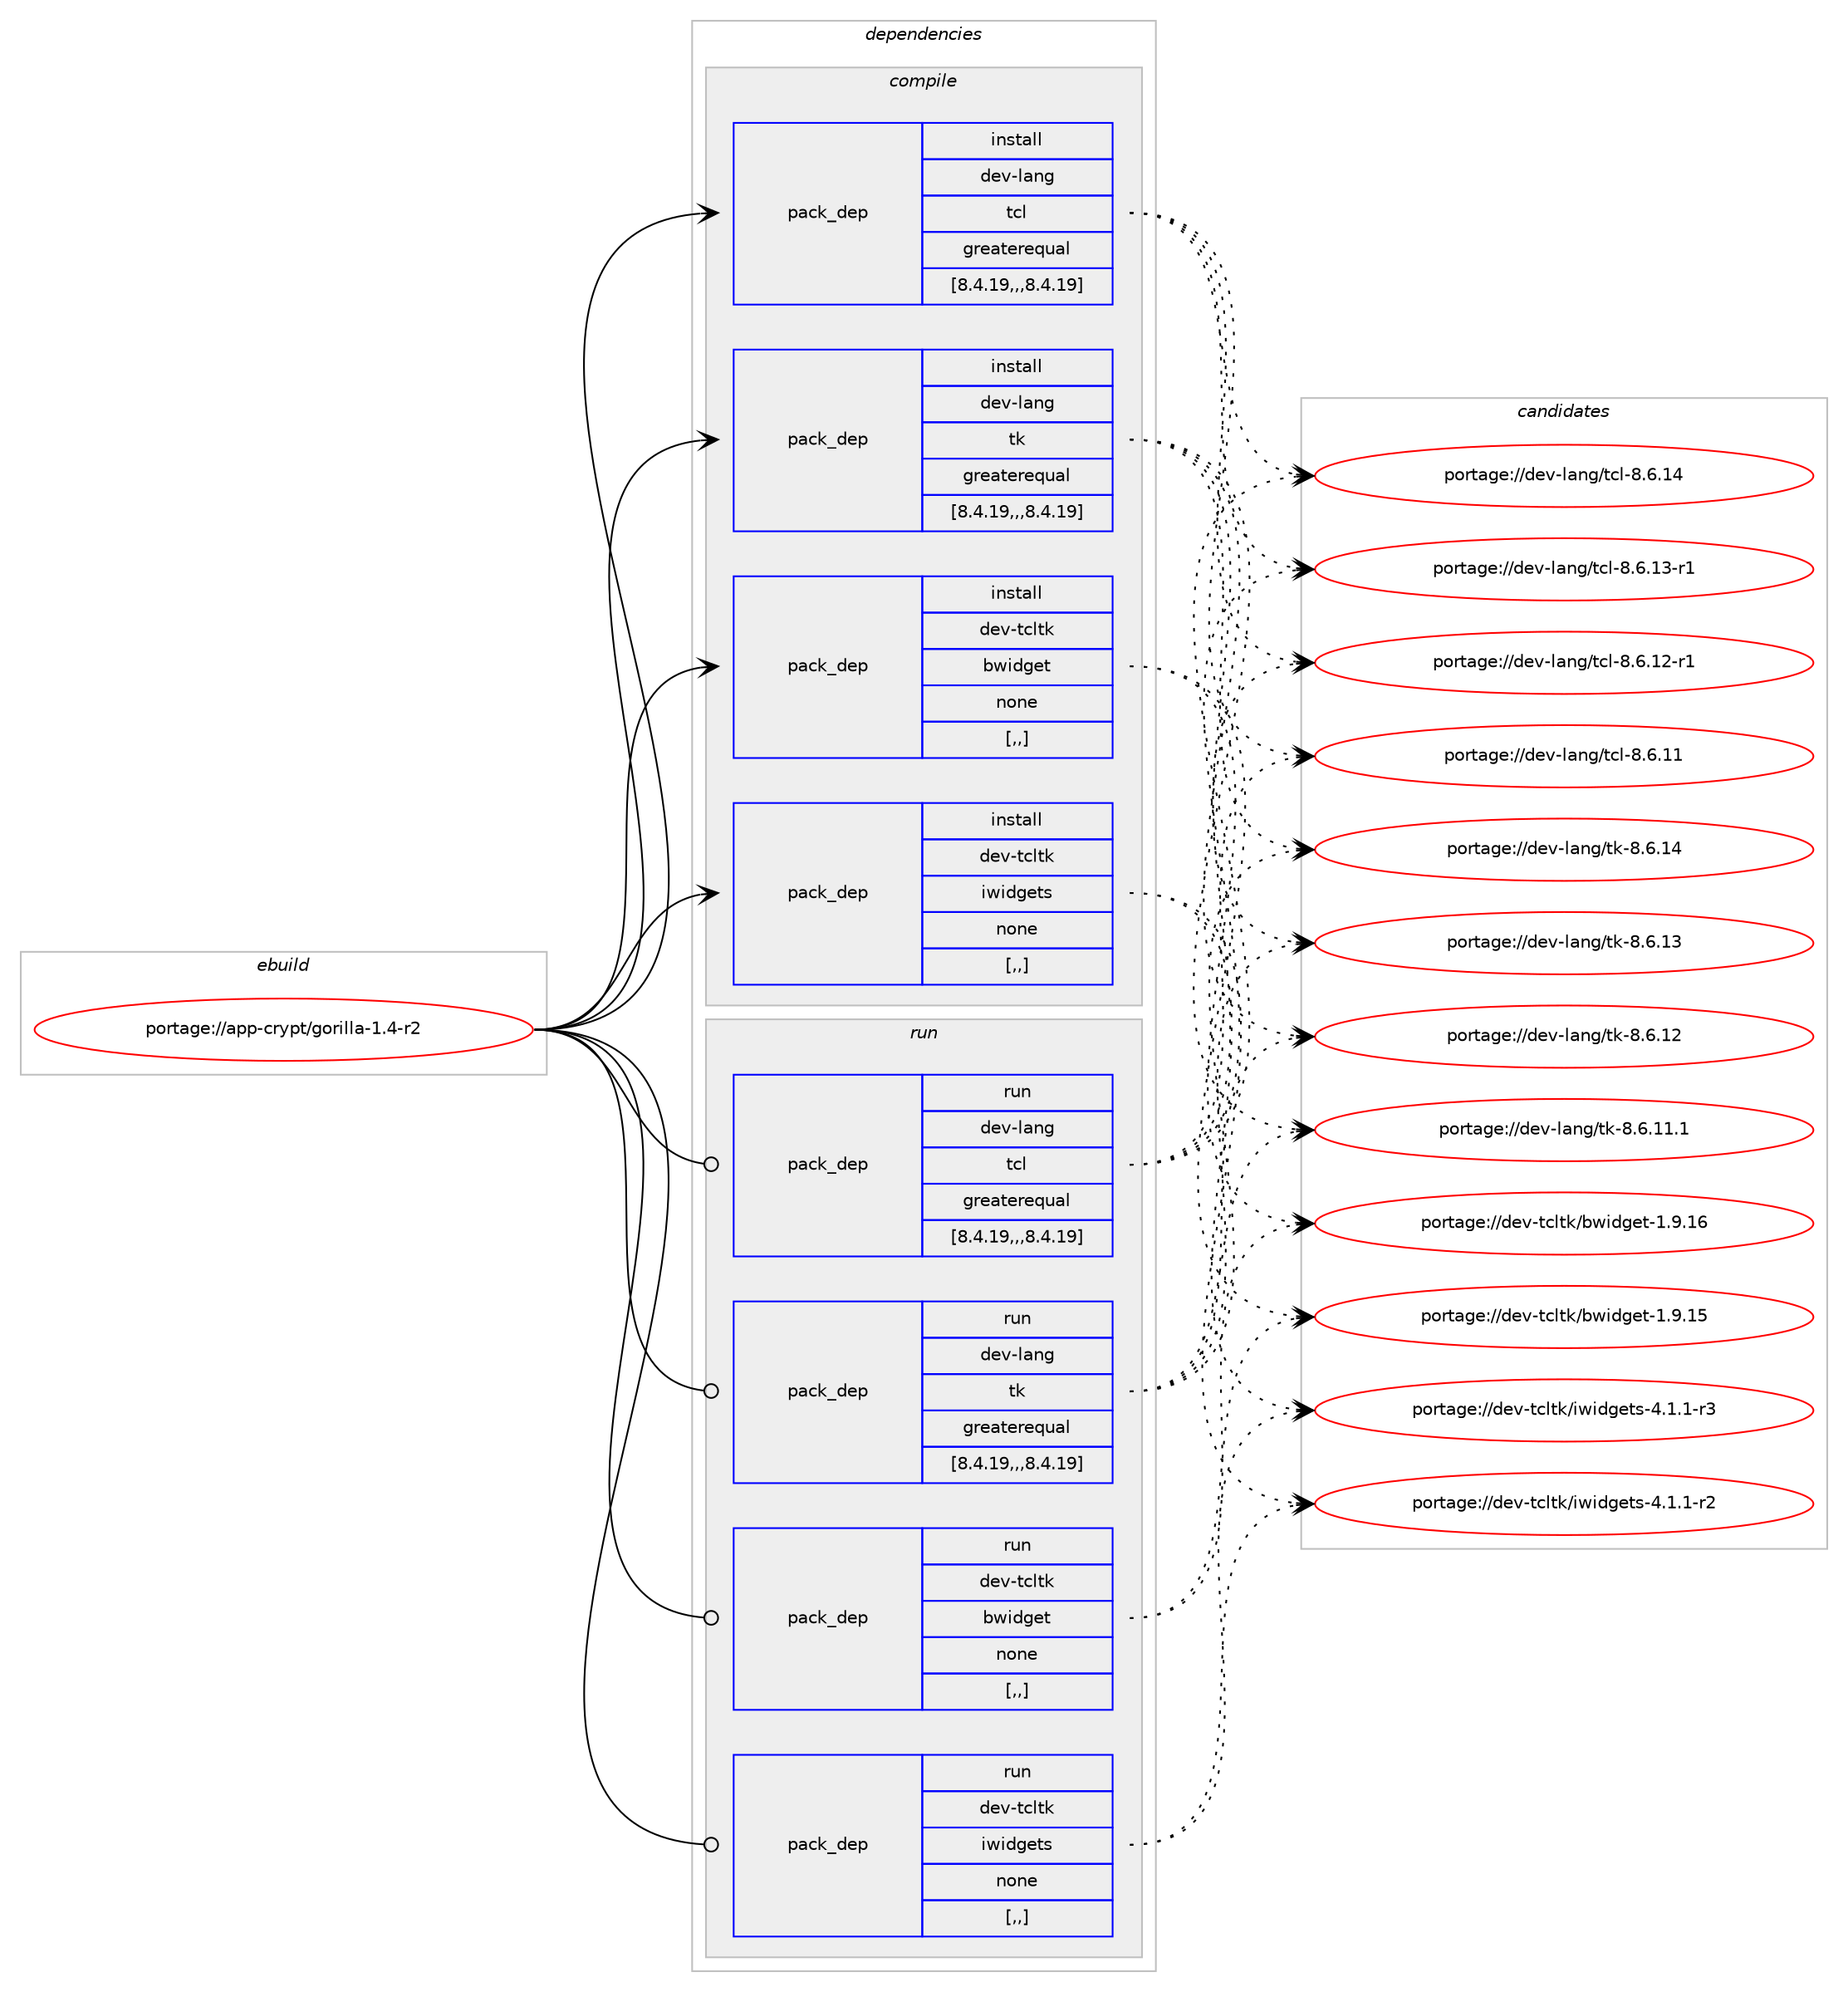 digraph prolog {

# *************
# Graph options
# *************

newrank=true;
concentrate=true;
compound=true;
graph [rankdir=LR,fontname=Helvetica,fontsize=10,ranksep=1.5];#, ranksep=2.5, nodesep=0.2];
edge  [arrowhead=vee];
node  [fontname=Helvetica,fontsize=10];

# **********
# The ebuild
# **********

subgraph cluster_leftcol {
color=gray;
rank=same;
label=<<i>ebuild</i>>;
id [label="portage://app-crypt/gorilla-1.4-r2", color=red, width=4, href="../app-crypt/gorilla-1.4-r2.svg"];
}

# ****************
# The dependencies
# ****************

subgraph cluster_midcol {
color=gray;
label=<<i>dependencies</i>>;
subgraph cluster_compile {
fillcolor="#eeeeee";
style=filled;
label=<<i>compile</i>>;
subgraph pack9248 {
dependency12716 [label=<<TABLE BORDER="0" CELLBORDER="1" CELLSPACING="0" CELLPADDING="4" WIDTH="220"><TR><TD ROWSPAN="6" CELLPADDING="30">pack_dep</TD></TR><TR><TD WIDTH="110">install</TD></TR><TR><TD>dev-lang</TD></TR><TR><TD>tcl</TD></TR><TR><TD>greaterequal</TD></TR><TR><TD>[8.4.19,,,8.4.19]</TD></TR></TABLE>>, shape=none, color=blue];
}
id:e -> dependency12716:w [weight=20,style="solid",arrowhead="vee"];
subgraph pack9249 {
dependency12717 [label=<<TABLE BORDER="0" CELLBORDER="1" CELLSPACING="0" CELLPADDING="4" WIDTH="220"><TR><TD ROWSPAN="6" CELLPADDING="30">pack_dep</TD></TR><TR><TD WIDTH="110">install</TD></TR><TR><TD>dev-lang</TD></TR><TR><TD>tk</TD></TR><TR><TD>greaterequal</TD></TR><TR><TD>[8.4.19,,,8.4.19]</TD></TR></TABLE>>, shape=none, color=blue];
}
id:e -> dependency12717:w [weight=20,style="solid",arrowhead="vee"];
subgraph pack9250 {
dependency12718 [label=<<TABLE BORDER="0" CELLBORDER="1" CELLSPACING="0" CELLPADDING="4" WIDTH="220"><TR><TD ROWSPAN="6" CELLPADDING="30">pack_dep</TD></TR><TR><TD WIDTH="110">install</TD></TR><TR><TD>dev-tcltk</TD></TR><TR><TD>bwidget</TD></TR><TR><TD>none</TD></TR><TR><TD>[,,]</TD></TR></TABLE>>, shape=none, color=blue];
}
id:e -> dependency12718:w [weight=20,style="solid",arrowhead="vee"];
subgraph pack9251 {
dependency12719 [label=<<TABLE BORDER="0" CELLBORDER="1" CELLSPACING="0" CELLPADDING="4" WIDTH="220"><TR><TD ROWSPAN="6" CELLPADDING="30">pack_dep</TD></TR><TR><TD WIDTH="110">install</TD></TR><TR><TD>dev-tcltk</TD></TR><TR><TD>iwidgets</TD></TR><TR><TD>none</TD></TR><TR><TD>[,,]</TD></TR></TABLE>>, shape=none, color=blue];
}
id:e -> dependency12719:w [weight=20,style="solid",arrowhead="vee"];
}
subgraph cluster_compileandrun {
fillcolor="#eeeeee";
style=filled;
label=<<i>compile and run</i>>;
}
subgraph cluster_run {
fillcolor="#eeeeee";
style=filled;
label=<<i>run</i>>;
subgraph pack9252 {
dependency12720 [label=<<TABLE BORDER="0" CELLBORDER="1" CELLSPACING="0" CELLPADDING="4" WIDTH="220"><TR><TD ROWSPAN="6" CELLPADDING="30">pack_dep</TD></TR><TR><TD WIDTH="110">run</TD></TR><TR><TD>dev-lang</TD></TR><TR><TD>tcl</TD></TR><TR><TD>greaterequal</TD></TR><TR><TD>[8.4.19,,,8.4.19]</TD></TR></TABLE>>, shape=none, color=blue];
}
id:e -> dependency12720:w [weight=20,style="solid",arrowhead="odot"];
subgraph pack9253 {
dependency12721 [label=<<TABLE BORDER="0" CELLBORDER="1" CELLSPACING="0" CELLPADDING="4" WIDTH="220"><TR><TD ROWSPAN="6" CELLPADDING="30">pack_dep</TD></TR><TR><TD WIDTH="110">run</TD></TR><TR><TD>dev-lang</TD></TR><TR><TD>tk</TD></TR><TR><TD>greaterequal</TD></TR><TR><TD>[8.4.19,,,8.4.19]</TD></TR></TABLE>>, shape=none, color=blue];
}
id:e -> dependency12721:w [weight=20,style="solid",arrowhead="odot"];
subgraph pack9254 {
dependency12722 [label=<<TABLE BORDER="0" CELLBORDER="1" CELLSPACING="0" CELLPADDING="4" WIDTH="220"><TR><TD ROWSPAN="6" CELLPADDING="30">pack_dep</TD></TR><TR><TD WIDTH="110">run</TD></TR><TR><TD>dev-tcltk</TD></TR><TR><TD>bwidget</TD></TR><TR><TD>none</TD></TR><TR><TD>[,,]</TD></TR></TABLE>>, shape=none, color=blue];
}
id:e -> dependency12722:w [weight=20,style="solid",arrowhead="odot"];
subgraph pack9255 {
dependency12723 [label=<<TABLE BORDER="0" CELLBORDER="1" CELLSPACING="0" CELLPADDING="4" WIDTH="220"><TR><TD ROWSPAN="6" CELLPADDING="30">pack_dep</TD></TR><TR><TD WIDTH="110">run</TD></TR><TR><TD>dev-tcltk</TD></TR><TR><TD>iwidgets</TD></TR><TR><TD>none</TD></TR><TR><TD>[,,]</TD></TR></TABLE>>, shape=none, color=blue];
}
id:e -> dependency12723:w [weight=20,style="solid",arrowhead="odot"];
}
}

# **************
# The candidates
# **************

subgraph cluster_choices {
rank=same;
color=gray;
label=<<i>candidates</i>>;

subgraph choice9248 {
color=black;
nodesep=1;
choice1001011184510897110103471169910845564654464952 [label="portage://dev-lang/tcl-8.6.14", color=red, width=4,href="../dev-lang/tcl-8.6.14.svg"];
choice10010111845108971101034711699108455646544649514511449 [label="portage://dev-lang/tcl-8.6.13-r1", color=red, width=4,href="../dev-lang/tcl-8.6.13-r1.svg"];
choice10010111845108971101034711699108455646544649504511449 [label="portage://dev-lang/tcl-8.6.12-r1", color=red, width=4,href="../dev-lang/tcl-8.6.12-r1.svg"];
choice1001011184510897110103471169910845564654464949 [label="portage://dev-lang/tcl-8.6.11", color=red, width=4,href="../dev-lang/tcl-8.6.11.svg"];
dependency12716:e -> choice1001011184510897110103471169910845564654464952:w [style=dotted,weight="100"];
dependency12716:e -> choice10010111845108971101034711699108455646544649514511449:w [style=dotted,weight="100"];
dependency12716:e -> choice10010111845108971101034711699108455646544649504511449:w [style=dotted,weight="100"];
dependency12716:e -> choice1001011184510897110103471169910845564654464949:w [style=dotted,weight="100"];
}
subgraph choice9249 {
color=black;
nodesep=1;
choice10010111845108971101034711610745564654464952 [label="portage://dev-lang/tk-8.6.14", color=red, width=4,href="../dev-lang/tk-8.6.14.svg"];
choice10010111845108971101034711610745564654464951 [label="portage://dev-lang/tk-8.6.13", color=red, width=4,href="../dev-lang/tk-8.6.13.svg"];
choice10010111845108971101034711610745564654464950 [label="portage://dev-lang/tk-8.6.12", color=red, width=4,href="../dev-lang/tk-8.6.12.svg"];
choice100101118451089711010347116107455646544649494649 [label="portage://dev-lang/tk-8.6.11.1", color=red, width=4,href="../dev-lang/tk-8.6.11.1.svg"];
dependency12717:e -> choice10010111845108971101034711610745564654464952:w [style=dotted,weight="100"];
dependency12717:e -> choice10010111845108971101034711610745564654464951:w [style=dotted,weight="100"];
dependency12717:e -> choice10010111845108971101034711610745564654464950:w [style=dotted,weight="100"];
dependency12717:e -> choice100101118451089711010347116107455646544649494649:w [style=dotted,weight="100"];
}
subgraph choice9250 {
color=black;
nodesep=1;
choice1001011184511699108116107479811910510010310111645494657464954 [label="portage://dev-tcltk/bwidget-1.9.16", color=red, width=4,href="../dev-tcltk/bwidget-1.9.16.svg"];
choice1001011184511699108116107479811910510010310111645494657464953 [label="portage://dev-tcltk/bwidget-1.9.15", color=red, width=4,href="../dev-tcltk/bwidget-1.9.15.svg"];
dependency12718:e -> choice1001011184511699108116107479811910510010310111645494657464954:w [style=dotted,weight="100"];
dependency12718:e -> choice1001011184511699108116107479811910510010310111645494657464953:w [style=dotted,weight="100"];
}
subgraph choice9251 {
color=black;
nodesep=1;
choice1001011184511699108116107471051191051001031011161154552464946494511451 [label="portage://dev-tcltk/iwidgets-4.1.1-r3", color=red, width=4,href="../dev-tcltk/iwidgets-4.1.1-r3.svg"];
choice1001011184511699108116107471051191051001031011161154552464946494511450 [label="portage://dev-tcltk/iwidgets-4.1.1-r2", color=red, width=4,href="../dev-tcltk/iwidgets-4.1.1-r2.svg"];
dependency12719:e -> choice1001011184511699108116107471051191051001031011161154552464946494511451:w [style=dotted,weight="100"];
dependency12719:e -> choice1001011184511699108116107471051191051001031011161154552464946494511450:w [style=dotted,weight="100"];
}
subgraph choice9252 {
color=black;
nodesep=1;
choice1001011184510897110103471169910845564654464952 [label="portage://dev-lang/tcl-8.6.14", color=red, width=4,href="../dev-lang/tcl-8.6.14.svg"];
choice10010111845108971101034711699108455646544649514511449 [label="portage://dev-lang/tcl-8.6.13-r1", color=red, width=4,href="../dev-lang/tcl-8.6.13-r1.svg"];
choice10010111845108971101034711699108455646544649504511449 [label="portage://dev-lang/tcl-8.6.12-r1", color=red, width=4,href="../dev-lang/tcl-8.6.12-r1.svg"];
choice1001011184510897110103471169910845564654464949 [label="portage://dev-lang/tcl-8.6.11", color=red, width=4,href="../dev-lang/tcl-8.6.11.svg"];
dependency12720:e -> choice1001011184510897110103471169910845564654464952:w [style=dotted,weight="100"];
dependency12720:e -> choice10010111845108971101034711699108455646544649514511449:w [style=dotted,weight="100"];
dependency12720:e -> choice10010111845108971101034711699108455646544649504511449:w [style=dotted,weight="100"];
dependency12720:e -> choice1001011184510897110103471169910845564654464949:w [style=dotted,weight="100"];
}
subgraph choice9253 {
color=black;
nodesep=1;
choice10010111845108971101034711610745564654464952 [label="portage://dev-lang/tk-8.6.14", color=red, width=4,href="../dev-lang/tk-8.6.14.svg"];
choice10010111845108971101034711610745564654464951 [label="portage://dev-lang/tk-8.6.13", color=red, width=4,href="../dev-lang/tk-8.6.13.svg"];
choice10010111845108971101034711610745564654464950 [label="portage://dev-lang/tk-8.6.12", color=red, width=4,href="../dev-lang/tk-8.6.12.svg"];
choice100101118451089711010347116107455646544649494649 [label="portage://dev-lang/tk-8.6.11.1", color=red, width=4,href="../dev-lang/tk-8.6.11.1.svg"];
dependency12721:e -> choice10010111845108971101034711610745564654464952:w [style=dotted,weight="100"];
dependency12721:e -> choice10010111845108971101034711610745564654464951:w [style=dotted,weight="100"];
dependency12721:e -> choice10010111845108971101034711610745564654464950:w [style=dotted,weight="100"];
dependency12721:e -> choice100101118451089711010347116107455646544649494649:w [style=dotted,weight="100"];
}
subgraph choice9254 {
color=black;
nodesep=1;
choice1001011184511699108116107479811910510010310111645494657464954 [label="portage://dev-tcltk/bwidget-1.9.16", color=red, width=4,href="../dev-tcltk/bwidget-1.9.16.svg"];
choice1001011184511699108116107479811910510010310111645494657464953 [label="portage://dev-tcltk/bwidget-1.9.15", color=red, width=4,href="../dev-tcltk/bwidget-1.9.15.svg"];
dependency12722:e -> choice1001011184511699108116107479811910510010310111645494657464954:w [style=dotted,weight="100"];
dependency12722:e -> choice1001011184511699108116107479811910510010310111645494657464953:w [style=dotted,weight="100"];
}
subgraph choice9255 {
color=black;
nodesep=1;
choice1001011184511699108116107471051191051001031011161154552464946494511451 [label="portage://dev-tcltk/iwidgets-4.1.1-r3", color=red, width=4,href="../dev-tcltk/iwidgets-4.1.1-r3.svg"];
choice1001011184511699108116107471051191051001031011161154552464946494511450 [label="portage://dev-tcltk/iwidgets-4.1.1-r2", color=red, width=4,href="../dev-tcltk/iwidgets-4.1.1-r2.svg"];
dependency12723:e -> choice1001011184511699108116107471051191051001031011161154552464946494511451:w [style=dotted,weight="100"];
dependency12723:e -> choice1001011184511699108116107471051191051001031011161154552464946494511450:w [style=dotted,weight="100"];
}
}

}
